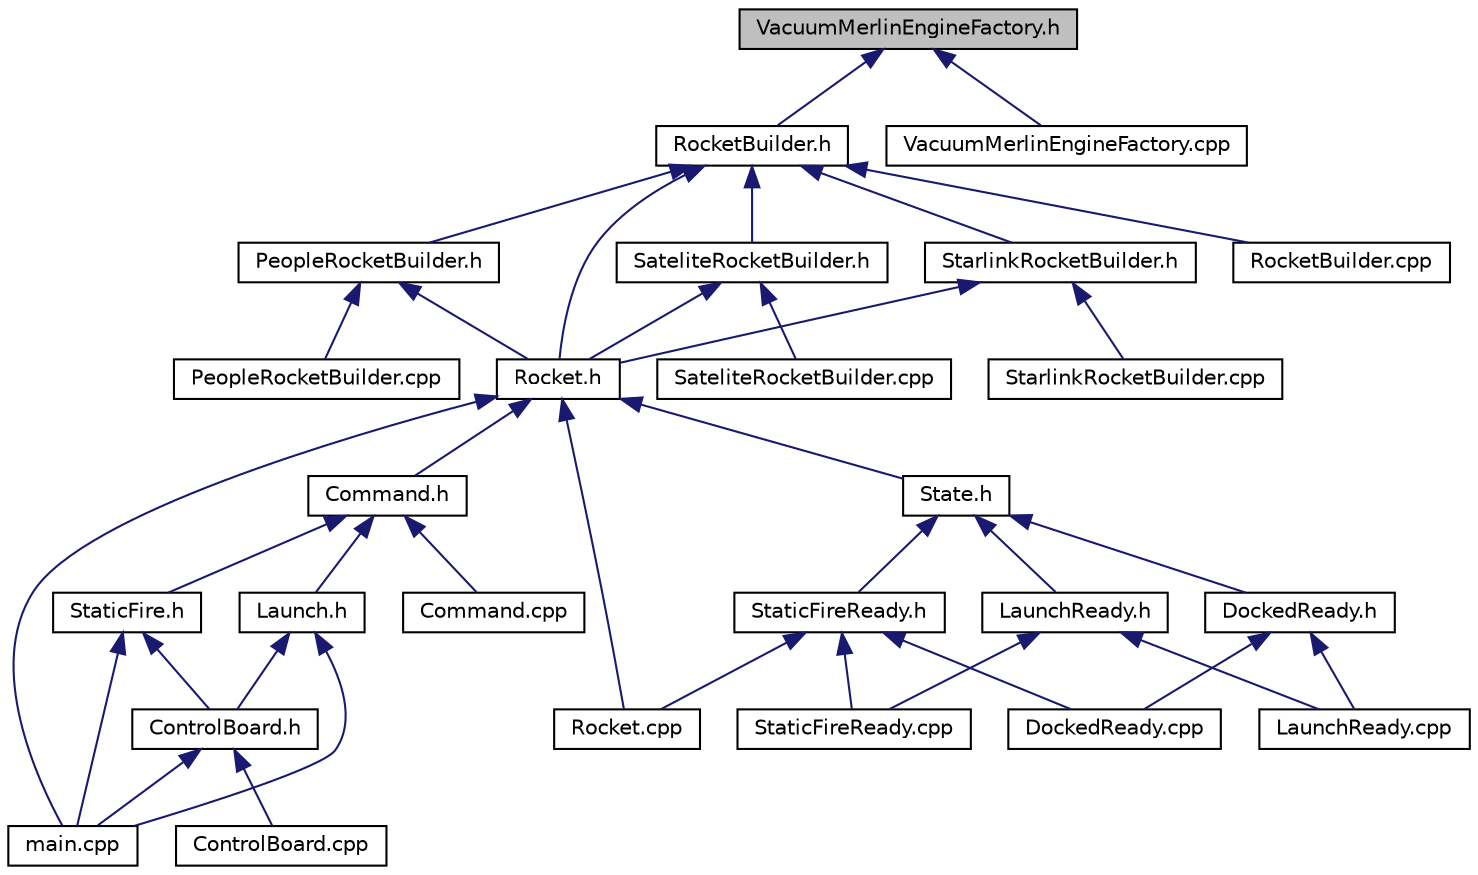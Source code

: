 digraph "VacuumMerlinEngineFactory.h"
{
 // LATEX_PDF_SIZE
  edge [fontname="Helvetica",fontsize="10",labelfontname="Helvetica",labelfontsize="10"];
  node [fontname="Helvetica",fontsize="10",shape=record];
  Node1 [label="VacuumMerlinEngineFactory.h",height=0.2,width=0.4,color="black", fillcolor="grey75", style="filled", fontcolor="black",tooltip=" "];
  Node1 -> Node2 [dir="back",color="midnightblue",fontsize="10",style="solid"];
  Node2 [label="RocketBuilder.h",height=0.2,width=0.4,color="black", fillcolor="white", style="filled",URL="$RocketBuilder_8h.html",tooltip=" "];
  Node2 -> Node3 [dir="back",color="midnightblue",fontsize="10",style="solid"];
  Node3 [label="PeopleRocketBuilder.h",height=0.2,width=0.4,color="black", fillcolor="white", style="filled",URL="$PeopleRocketBuilder_8h.html",tooltip=" "];
  Node3 -> Node4 [dir="back",color="midnightblue",fontsize="10",style="solid"];
  Node4 [label="PeopleRocketBuilder.cpp",height=0.2,width=0.4,color="black", fillcolor="white", style="filled",URL="$PeopleRocketBuilder_8cpp.html",tooltip=" "];
  Node3 -> Node5 [dir="back",color="midnightblue",fontsize="10",style="solid"];
  Node5 [label="Rocket.h",height=0.2,width=0.4,color="black", fillcolor="white", style="filled",URL="$Rocket_8h.html",tooltip=" "];
  Node5 -> Node6 [dir="back",color="midnightblue",fontsize="10",style="solid"];
  Node6 [label="Command.h",height=0.2,width=0.4,color="black", fillcolor="white", style="filled",URL="$Command_8h.html",tooltip=" "];
  Node6 -> Node7 [dir="back",color="midnightblue",fontsize="10",style="solid"];
  Node7 [label="Command.cpp",height=0.2,width=0.4,color="black", fillcolor="white", style="filled",URL="$Command_8cpp.html",tooltip=" "];
  Node6 -> Node8 [dir="back",color="midnightblue",fontsize="10",style="solid"];
  Node8 [label="Launch.h",height=0.2,width=0.4,color="black", fillcolor="white", style="filled",URL="$Launch_8h.html",tooltip=" "];
  Node8 -> Node9 [dir="back",color="midnightblue",fontsize="10",style="solid"];
  Node9 [label="ControlBoard.h",height=0.2,width=0.4,color="black", fillcolor="white", style="filled",URL="$ControlBoard_8h.html",tooltip=" "];
  Node9 -> Node10 [dir="back",color="midnightblue",fontsize="10",style="solid"];
  Node10 [label="ControlBoard.cpp",height=0.2,width=0.4,color="black", fillcolor="white", style="filled",URL="$ControlBoard_8cpp.html",tooltip=" "];
  Node9 -> Node11 [dir="back",color="midnightblue",fontsize="10",style="solid"];
  Node11 [label="main.cpp",height=0.2,width=0.4,color="black", fillcolor="white", style="filled",URL="$main_8cpp.html",tooltip=" "];
  Node8 -> Node11 [dir="back",color="midnightblue",fontsize="10",style="solid"];
  Node6 -> Node12 [dir="back",color="midnightblue",fontsize="10",style="solid"];
  Node12 [label="StaticFire.h",height=0.2,width=0.4,color="black", fillcolor="white", style="filled",URL="$StaticFire_8h.html",tooltip=" "];
  Node12 -> Node9 [dir="back",color="midnightblue",fontsize="10",style="solid"];
  Node12 -> Node11 [dir="back",color="midnightblue",fontsize="10",style="solid"];
  Node5 -> Node11 [dir="back",color="midnightblue",fontsize="10",style="solid"];
  Node5 -> Node13 [dir="back",color="midnightblue",fontsize="10",style="solid"];
  Node13 [label="Rocket.cpp",height=0.2,width=0.4,color="black", fillcolor="white", style="filled",URL="$Rocket_8cpp.html",tooltip=" "];
  Node5 -> Node14 [dir="back",color="midnightblue",fontsize="10",style="solid"];
  Node14 [label="State.h",height=0.2,width=0.4,color="black", fillcolor="white", style="filled",URL="$State_8h.html",tooltip=" "];
  Node14 -> Node15 [dir="back",color="midnightblue",fontsize="10",style="solid"];
  Node15 [label="DockedReady.h",height=0.2,width=0.4,color="black", fillcolor="white", style="filled",URL="$DockedReady_8h.html",tooltip=" "];
  Node15 -> Node16 [dir="back",color="midnightblue",fontsize="10",style="solid"];
  Node16 [label="DockedReady.cpp",height=0.2,width=0.4,color="black", fillcolor="white", style="filled",URL="$DockedReady_8cpp.html",tooltip=" "];
  Node15 -> Node17 [dir="back",color="midnightblue",fontsize="10",style="solid"];
  Node17 [label="LaunchReady.cpp",height=0.2,width=0.4,color="black", fillcolor="white", style="filled",URL="$LaunchReady_8cpp.html",tooltip=" "];
  Node14 -> Node18 [dir="back",color="midnightblue",fontsize="10",style="solid"];
  Node18 [label="LaunchReady.h",height=0.2,width=0.4,color="black", fillcolor="white", style="filled",URL="$LaunchReady_8h.html",tooltip=" "];
  Node18 -> Node17 [dir="back",color="midnightblue",fontsize="10",style="solid"];
  Node18 -> Node19 [dir="back",color="midnightblue",fontsize="10",style="solid"];
  Node19 [label="StaticFireReady.cpp",height=0.2,width=0.4,color="black", fillcolor="white", style="filled",URL="$StaticFireReady_8cpp.html",tooltip=" "];
  Node14 -> Node20 [dir="back",color="midnightblue",fontsize="10",style="solid"];
  Node20 [label="StaticFireReady.h",height=0.2,width=0.4,color="black", fillcolor="white", style="filled",URL="$StaticFireReady_8h.html",tooltip=" "];
  Node20 -> Node16 [dir="back",color="midnightblue",fontsize="10",style="solid"];
  Node20 -> Node13 [dir="back",color="midnightblue",fontsize="10",style="solid"];
  Node20 -> Node19 [dir="back",color="midnightblue",fontsize="10",style="solid"];
  Node2 -> Node5 [dir="back",color="midnightblue",fontsize="10",style="solid"];
  Node2 -> Node21 [dir="back",color="midnightblue",fontsize="10",style="solid"];
  Node21 [label="RocketBuilder.cpp",height=0.2,width=0.4,color="black", fillcolor="white", style="filled",URL="$RocketBuilder_8cpp.html",tooltip=" "];
  Node2 -> Node22 [dir="back",color="midnightblue",fontsize="10",style="solid"];
  Node22 [label="SateliteRocketBuilder.h",height=0.2,width=0.4,color="black", fillcolor="white", style="filled",URL="$SateliteRocketBuilder_8h.html",tooltip=" "];
  Node22 -> Node5 [dir="back",color="midnightblue",fontsize="10",style="solid"];
  Node22 -> Node23 [dir="back",color="midnightblue",fontsize="10",style="solid"];
  Node23 [label="SateliteRocketBuilder.cpp",height=0.2,width=0.4,color="black", fillcolor="white", style="filled",URL="$SateliteRocketBuilder_8cpp.html",tooltip=" "];
  Node2 -> Node24 [dir="back",color="midnightblue",fontsize="10",style="solid"];
  Node24 [label="StarlinkRocketBuilder.h",height=0.2,width=0.4,color="black", fillcolor="white", style="filled",URL="$StarlinkRocketBuilder_8h.html",tooltip=" "];
  Node24 -> Node5 [dir="back",color="midnightblue",fontsize="10",style="solid"];
  Node24 -> Node25 [dir="back",color="midnightblue",fontsize="10",style="solid"];
  Node25 [label="StarlinkRocketBuilder.cpp",height=0.2,width=0.4,color="black", fillcolor="white", style="filled",URL="$StarlinkRocketBuilder_8cpp.html",tooltip=" "];
  Node1 -> Node26 [dir="back",color="midnightblue",fontsize="10",style="solid"];
  Node26 [label="VacuumMerlinEngineFactory.cpp",height=0.2,width=0.4,color="black", fillcolor="white", style="filled",URL="$VacuumMerlinEngineFactory_8cpp.html",tooltip=" "];
}
